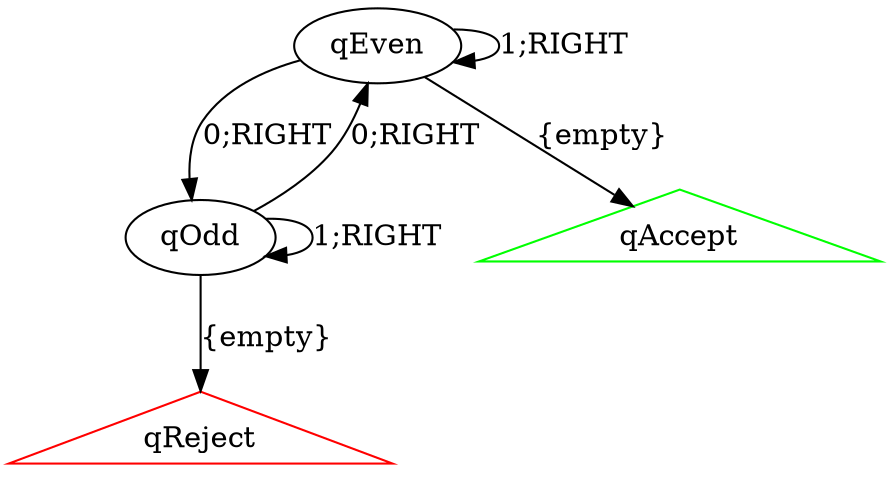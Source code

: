digraph {
	qEven
	qOdd
	qAccept [color=green shape=triangle]
	qReject [color=red shape=triangle]
	qEven -> qOdd [label="0;RIGHT"]
	qEven -> qEven [label="1;RIGHT"]
	qEven -> qAccept [label="{empty}"]
	qOdd -> qEven [label="0;RIGHT"]
	qOdd -> qOdd [label="1;RIGHT"]
	qOdd -> qReject [label="{empty}"]
}
